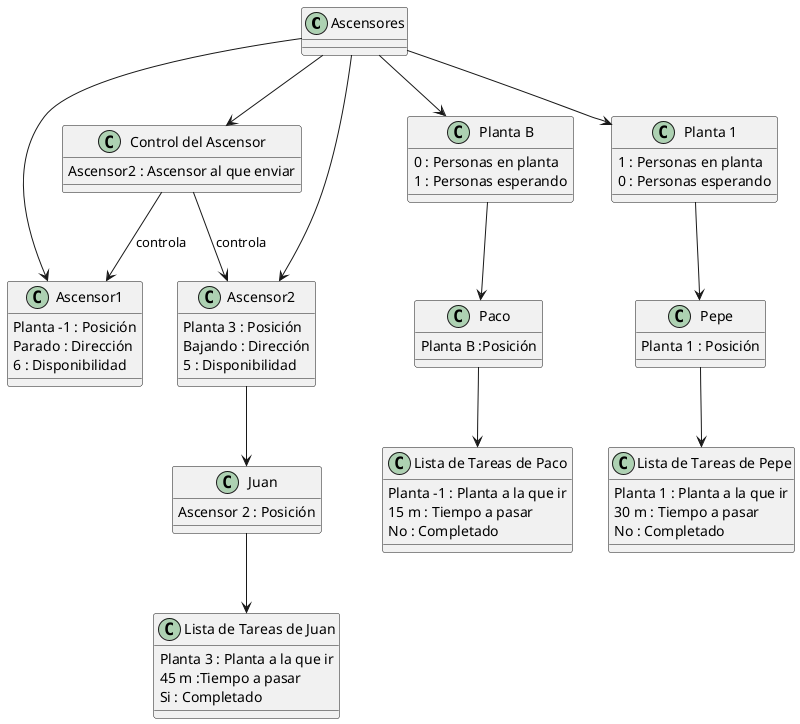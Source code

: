 @startuml
Class Ascensores
Class "Control del Ascensor"
{
    Ascensor2 : Ascensor al que enviar
}
Class Ascensor1
{
    Planta -1 : Posición
    Parado : Dirección
    6 : Disponibilidad
}
Class Ascensor2
{
    Planta 3 : Posición
    Bajando : Dirección
    5 : Disponibilidad
}
Class Paco
{
    Planta B :Posición
}
Class Pepe
{
    Planta 1 : Posición
}
Class Juan
{
    Ascensor 2 : Posición
}
Class "Planta B"
{
   0 : Personas en planta
   1 : Personas esperando
}
Class "Planta 1"
{
   1 : Personas en planta
   0 : Personas esperando
}
Class "Lista de Tareas de Paco"
{
    Planta -1 : Planta a la que ir
    15 m : Tiempo a pasar
    No : Completado
}
Class "Lista de Tareas de Pepe"
{
    Planta 1 : Planta a la que ir
    30 m : Tiempo a pasar
    No : Completado
}
Class "Lista de Tareas de Juan"
{
    Planta 3 : Planta a la que ir
    45 m :Tiempo a pasar
    Si : Completado
}
Ascensores --> Ascensor1
Ascensores --> Ascensor2
Ascensores --> "Planta 1"
Ascensores --> "Planta B"
Ascensores --> "Control del Ascensor"
"Control del Ascensor" --> Ascensor1 : controla
"Control del Ascensor" --> Ascensor2 : controla
"Planta B" --> Paco
"Planta 1" --> Pepe
"Ascensor2" --> Juan
Paco --> "Lista de Tareas de Paco"
Pepe --> "Lista de Tareas de Pepe"
Juan --> "Lista de Tareas de Juan"